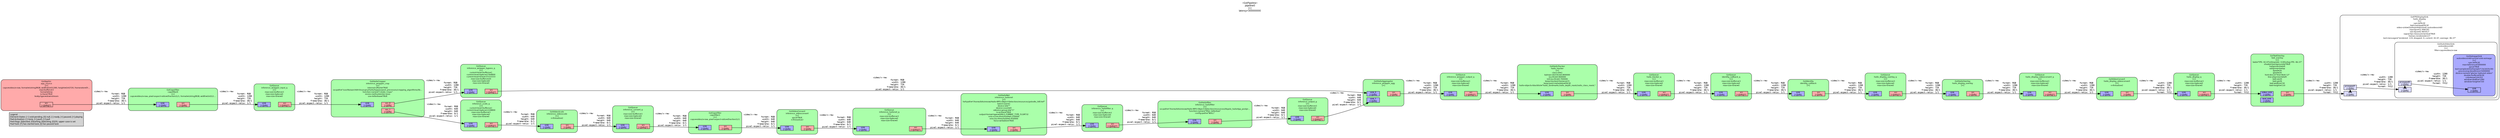 digraph pipeline {
  rankdir=LR;
  fontname="sans";
  fontsize="10";
  labelloc=t;
  nodesep=.1;
  ranksep=.2;
  label="<GstPipeline>\npipeline0\n[>]\nlatency=300000000";
  node [style="filled,rounded", shape=box, fontsize="9", fontname="sans", margin="0.0,0.0"];
  edge [labelfontsize="6", fontsize="9", fontname="monospace"];
  
  legend [
    pos="0,0!",
    margin="0.05,0.05",
    style="filled",
    label="Legend\lElement-States: [~] void-pending, [0] null, [-] ready, [=] paused, [>] playing\lPad-Activation: [-] none, [>] push, [<] pull\lPad-Flags: [b]locked, [f]lushing, [b]locking, [E]OS; upper-case is set\lPad-Task: [T] has started task, [t] has paused task\l",
  ];
  subgraph cluster_capsfilter1_0x3dcc610 {
    fontname="Bitstream Vera Sans";
    fontsize="8";
    style="filled,rounded";
    color=black;
    label="GstCapsFilter\ncapsfilter1\n[>]\ncaps=video/x-raw, pixel-aspect-ratio=(fraction)1/1";
    subgraph cluster_capsfilter1_0x3dcc610_sink {
      label="";
      style="invis";
      capsfilter1_0x3dcc610_sink_0x3db6790 [color=black, fillcolor="#aaaaff", label="sink\n[>][bfb]", height="0.2", style="filled,solid"];
    }

    subgraph cluster_capsfilter1_0x3dcc610_src {
      label="";
      style="invis";
      capsfilter1_0x3dcc610_src_0x3db69e0 [color=black, fillcolor="#ffaaaa", label="src\n[>][bfb]", height="0.2", style="filled,solid"];
    }

    capsfilter1_0x3dcc610_sink_0x3db6790 -> capsfilter1_0x3dcc610_src_0x3db69e0 [style="invis"];
    fillcolor="#aaffaa";
  }

  capsfilter1_0x3dcc610_src_0x3db69e0 -> inference_videoconvert_0x3d5c640_sink_0x3d50a60 [label="video/x-raw\l              format: RGB\l               width: 640\l              height: 640\l           framerate: 0/1\l  pixel-aspect-ratio: 1/1\l"]
  subgraph cluster_capsfilter0_0x3dcc2d0 {
    fontname="Bitstream Vera Sans";
    fontsize="8";
    style="filled,rounded";
    color=black;
    label="GstCapsFilter\ncapsfilter0\n[>]\ncaps=video/x-raw, pixel-aspect-ratio=(fraction)1/1, format=(string)RGB, width=(int)12…";
    subgraph cluster_capsfilter0_0x3dcc2d0_sink {
      label="";
      style="invis";
      capsfilter0_0x3dcc2d0_sink_0x3db62f0 [color=black, fillcolor="#aaaaff", label="sink\n[>][bfb]", height="0.2", style="filled,solid"];
    }

    subgraph cluster_capsfilter0_0x3dcc2d0_src {
      label="";
      style="invis";
      capsfilter0_0x3dcc2d0_src_0x3db6540 [color=black, fillcolor="#ffaaaa", label="src\n[>][bfb]", height="0.2", style="filled,solid"];
    }

    capsfilter0_0x3dcc2d0_sink_0x3db62f0 -> capsfilter0_0x3dcc2d0_src_0x3db6540 [style="invis"];
    fillcolor="#aaffaa";
  }

  capsfilter0_0x3dcc2d0_src_0x3db6540 -> inference_wrapper_input_q_0x3d3a180_sink_0x3d343b0 [label="video/x-raw\l              format: RGB\l               width: 1280\l              height: 720\l           framerate: 30/1\l  pixel-aspect-ratio: 1/1\l"]
  subgraph cluster_hailo_display_0x3dc80a0 {
    fontname="Bitstream Vera Sans";
    fontsize="8";
    style="filled,rounded";
    color=black;
    label="GstFPSDisplaySink\nhailo_display\n[>]\nsync=FALSE\ntext-overlay=FALSE\nvideo-sink=(GstAutoVideoSink) autovideosink0\nmax-fps=51.906181\nmin-fps=42.465417\nsignal-fps-measurements=TRUE\nframes-rendered=127\nlast-message=\"rendered: 119, dropped: 0, current: 42.47, average: 46.37\"";
    subgraph cluster_hailo_display_0x3dc80a0_sink {
      label="";
      style="invis";
      _proxypad1_0x3dc02e0 [color=black, fillcolor="#ddddff", label="proxypad1\n[>][bfb]", height="0.2", style="filled,solid"];
    hailo_display_0x3dc80a0_sink_0x3dbe2c0 -> _proxypad1_0x3dc02e0 [style=dashed, minlen=0]
      hailo_display_0x3dc80a0_sink_0x3dbe2c0 [color=black, fillcolor="#ddddff", label="sink\n[>][bfb]", height="0.2", style="filled,solid"];
    }

    fillcolor="#ffffff";
    subgraph cluster_autovideosink0_0x3dbd030 {
      fontname="Bitstream Vera Sans";
      fontsize="8";
      style="filled,rounded";
      color=black;
      label="GstAutoVideoSink\nautovideosink0\n[>]\nfilter-caps=video/x-raw";
      subgraph cluster_autovideosink0_0x3dbd030_sink {
        label="";
        style="invis";
        _proxypad0_0x3dc0080 [color=black, fillcolor="#ddddff", label="proxypad0\n[>][bfb]", height="0.2", style="filled,solid"];
      autovideosink0_0x3dbd030_sink_0x3dbe050 -> _proxypad0_0x3dc0080 [style=dashed, minlen=0]
        autovideosink0_0x3dbd030_sink_0x3dbe050 [color=black, fillcolor="#ddddff", label="sink\n[>][bfb]", height="0.2", style="filled,solid"];
      }

      fillcolor="#ffffff";
      subgraph cluster_autovideosink0_actual_sink_xvimage_0x6ba83c0 {
        fontname="Bitstream Vera Sans";
        fontsize="8";
        style="filled,rounded";
        color=black;
        label="GstXvImageSink\nautovideosink0-actual-sink-xvimage\n[>]\nsync=FALSE\nmax-lateness=5000000\nqos=TRUE\nlast-sample=((GstSample*) 0x3d1fe30)\nprocessing-deadline=15000000\ndevice-name=\"glamor textured video\"\ndouble-buffer=FALSE\ncolorkey=526352\nwindow-width=1280\nwindow-height=720";
        subgraph cluster_autovideosink0_actual_sink_xvimage_0x6ba83c0_sink {
          label="";
          style="invis";
          autovideosink0_actual_sink_xvimage_0x6ba83c0_sink_0x3db6c30 [color=black, fillcolor="#aaaaff", label="sink\n[>][bfb]", height="0.2", style="filled,solid"];
        }

        fillcolor="#aaaaff";
      }

      _proxypad0_0x3dc0080 -> autovideosink0_actual_sink_xvimage_0x6ba83c0_sink_0x3db6c30 [label="video/x-raw\l               width: 1280\l              height: 720\l           framerate: 30/1\l  pixel-aspect-ratio: 1/1\l              format: YV12\l"]
    }

    _proxypad1_0x3dc02e0 -> autovideosink0_0x3dbd030_sink_0x3dbe050 [label="video/x-raw\l               width: 1280\l              height: 720\l           framerate: 30/1\l  pixel-aspect-ratio: 1/1\l              format: YV12\l"]
  }

  subgraph cluster_text_overlay_0x3db0270 {
    fontname="Bitstream Vera Sans";
    fontsize="8";
    style="filled,rounded";
    color=black;
    label="GstTextOverlay\ntext_overlay\n[>]\ntext=\"FPS: 42.47\\nDroprate: 0.00\\nAvg FPS: 46.37\"\nshaded-background=TRUE\nhalignment=left\nvalignment=top\nxpad=20\nypad=20\nfont-desc=\"Arial Bold 12\"\nline-alignment=left\ntext-x=20\ntext-y=26\ntext-width=234\ntext-height=110";
    subgraph cluster_text_overlay_0x3db0270_sink {
      label="";
      style="invis";
      text_overlay_0x3db0270_video_sink_0x3d91800 [color=black, fillcolor="#aaaaff", label="video_sink\n[>][bfb]", height="0.2", style="filled,solid"];
      text_overlay_0x3db0270_text_sink_0x3d91a50 [color=black, fillcolor="#aaaaff", label="text_sink\n[>][bfb]", height="0.2", style="filled,solid"];
    }

    subgraph cluster_text_overlay_0x3db0270_src {
      label="";
      style="invis";
      text_overlay_0x3db0270_src_0x3d91ca0 [color=black, fillcolor="#ffaaaa", label="src\n[>][bfb]", height="0.2", style="filled,solid"];
    }

    text_overlay_0x3db0270_video_sink_0x3d91800 -> text_overlay_0x3db0270_src_0x3d91ca0 [style="invis"];
    fillcolor="#aaffaa";
  }

  text_overlay_0x3db0270_src_0x3d91ca0 -> hailo_display_0x3dc80a0_sink_0x3dbe2c0 [label="video/x-raw\l               width: 1280\l              height: 720\l           framerate: 30/1\l  pixel-aspect-ratio: 1/1\l              format: YV12\l"]
  subgraph cluster_hailo_display_q_0x3d8c650 {
    fontname="Bitstream Vera Sans";
    fontsize="8";
    style="filled,rounded";
    color=black;
    label="GstQueue\nhailo_display_q\n[>]\nmax-size-buffers=3\nmax-size-bytes=0\nmax-size-time=0";
    subgraph cluster_hailo_display_q_0x3d8c650_sink {
      label="";
      style="invis";
      hailo_display_q_0x3d8c650_sink_0x3d91360 [color=black, fillcolor="#aaaaff", label="sink\n[>][bfb]", height="0.2", style="filled,solid"];
    }

    subgraph cluster_hailo_display_q_0x3d8c650_src {
      label="";
      style="invis";
      hailo_display_q_0x3d8c650_src_0x3d915b0 [color=black, fillcolor="#ffaaaa", label="src\n[>][bfb][T]", height="0.2", style="filled,solid"];
    }

    hailo_display_q_0x3d8c650_sink_0x3d91360 -> hailo_display_q_0x3d8c650_src_0x3d915b0 [style="invis"];
    fillcolor="#aaffaa";
  }

  hailo_display_q_0x3d8c650_src_0x3d915b0 -> text_overlay_0x3db0270_video_sink_0x3d91800 [label="video/x-raw\l               width: 1280\l              height: 720\l           framerate: 30/1\l  pixel-aspect-ratio: 1/1\l              format: YV12\l"]
  subgraph cluster_hailo_display_videoconvert_0x3d5d000 {
    fontname="Bitstream Vera Sans";
    fontsize="8";
    style="filled,rounded";
    color=black;
    label="GstVideoConvert\nhailo_display_videoconvert\n[>]\nn-threads=2";
    subgraph cluster_hailo_display_videoconvert_0x3d5d000_sink {
      label="";
      style="invis";
      hailo_display_videoconvert_0x3d5d000_sink_0x3d90ec0 [color=black, fillcolor="#aaaaff", label="sink\n[>][bfb]", height="0.2", style="filled,solid"];
    }

    subgraph cluster_hailo_display_videoconvert_0x3d5d000_src {
      label="";
      style="invis";
      hailo_display_videoconvert_0x3d5d000_src_0x3d91110 [color=black, fillcolor="#ffaaaa", label="src\n[>][bfb]", height="0.2", style="filled,solid"];
    }

    hailo_display_videoconvert_0x3d5d000_sink_0x3d90ec0 -> hailo_display_videoconvert_0x3d5d000_src_0x3d91110 [style="invis"];
    fillcolor="#aaffaa";
  }

  hailo_display_videoconvert_0x3d5d000_src_0x3d91110 -> hailo_display_q_0x3d8c650_sink_0x3d91360 [label="video/x-raw\l               width: 1280\l              height: 720\l           framerate: 30/1\l  pixel-aspect-ratio: 1/1\l              format: YV12\l"]
  subgraph cluster_hailo_display_videoconvert_q_0x3d8c350 {
    fontname="Bitstream Vera Sans";
    fontsize="8";
    style="filled,rounded";
    color=black;
    label="GstQueue\nhailo_display_videoconvert_q\n[>]\nmax-size-buffers=3\nmax-size-bytes=0\nmax-size-time=0";
    subgraph cluster_hailo_display_videoconvert_q_0x3d8c350_sink {
      label="";
      style="invis";
      hailo_display_videoconvert_q_0x3d8c350_sink_0x3d90a20 [color=black, fillcolor="#aaaaff", label="sink\n[>][bfb]", height="0.2", style="filled,solid"];
    }

    subgraph cluster_hailo_display_videoconvert_q_0x3d8c350_src {
      label="";
      style="invis";
      hailo_display_videoconvert_q_0x3d8c350_src_0x3d90c70 [color=black, fillcolor="#ffaaaa", label="src\n[>][bfb][T]", height="0.2", style="filled,solid"];
    }

    hailo_display_videoconvert_q_0x3d8c350_sink_0x3d90a20 -> hailo_display_videoconvert_q_0x3d8c350_src_0x3d90c70 [style="invis"];
    fillcolor="#aaffaa";
  }

  hailo_display_videoconvert_q_0x3d8c350_src_0x3d90c70 -> hailo_display_videoconvert_0x3d5d000_sink_0x3d90ec0 [label="video/x-raw\l              format: RGB\l               width: 1280\l              height: 720\l           framerate: 30/1\l  pixel-aspect-ratio: 1/1\l"]
  subgraph cluster_hailo_display_overlay_0x3d9e3a0 {
    fontname="Bitstream Vera Sans";
    fontsize="8";
    style="filled,rounded";
    color=black;
    label="GstHailoOverlay\nhailo_display_overlay\n[>]";
    subgraph cluster_hailo_display_overlay_0x3d9e3a0_sink {
      label="";
      style="invis";
      hailo_display_overlay_0x3d9e3a0_sink_0x3d90580 [color=black, fillcolor="#aaaaff", label="sink\n[>][bfb]", height="0.2", style="filled,solid"];
    }

    subgraph cluster_hailo_display_overlay_0x3d9e3a0_src {
      label="";
      style="invis";
      hailo_display_overlay_0x3d9e3a0_src_0x3d907d0 [color=black, fillcolor="#ffaaaa", label="src\n[>][bfb]", height="0.2", style="filled,solid"];
    }

    hailo_display_overlay_0x3d9e3a0_sink_0x3d90580 -> hailo_display_overlay_0x3d9e3a0_src_0x3d907d0 [style="invis"];
    fillcolor="#aaffaa";
  }

  hailo_display_overlay_0x3d9e3a0_src_0x3d907d0 -> hailo_display_videoconvert_q_0x3d8c350_sink_0x3d90a20 [label="video/x-raw\l              format: RGB\l               width: 1280\l              height: 720\l           framerate: 30/1\l  pixel-aspect-ratio: 1/1\l"]
  subgraph cluster_hailo_display_overlay_q_0x3d8c050 {
    fontname="Bitstream Vera Sans";
    fontsize="8";
    style="filled,rounded";
    color=black;
    label="GstQueue\nhailo_display_overlay_q\n[>]\nmax-size-buffers=3\nmax-size-bytes=0\nmax-size-time=0";
    subgraph cluster_hailo_display_overlay_q_0x3d8c050_sink {
      label="";
      style="invis";
      hailo_display_overlay_q_0x3d8c050_sink_0x3d900e0 [color=black, fillcolor="#aaaaff", label="sink\n[>][bfb]", height="0.2", style="filled,solid"];
    }

    subgraph cluster_hailo_display_overlay_q_0x3d8c050_src {
      label="";
      style="invis";
      hailo_display_overlay_q_0x3d8c050_src_0x3d90330 [color=black, fillcolor="#ffaaaa", label="src\n[>][bfb][T]", height="0.2", style="filled,solid"];
    }

    hailo_display_overlay_q_0x3d8c050_sink_0x3d900e0 -> hailo_display_overlay_q_0x3d8c050_src_0x3d90330 [style="invis"];
    fillcolor="#aaffaa";
  }

  hailo_display_overlay_q_0x3d8c050_src_0x3d90330 -> hailo_display_overlay_0x3d9e3a0_sink_0x3d90580 [label="video/x-raw\l              format: RGB\l               width: 1280\l              height: 720\l           framerate: 30/1\l  pixel-aspect-ratio: 1/1\l"]
  subgraph cluster_identity_callback_0x3d98160 {
    fontname="Bitstream Vera Sans";
    fontsize="8";
    style="filled,rounded";
    color=black;
    label="GstIdentity\nidentity_callback\n[>]";
    subgraph cluster_identity_callback_0x3d98160_sink {
      label="";
      style="invis";
      identity_callback_0x3d98160_sink_0x3d83a10 [color=black, fillcolor="#aaaaff", label="sink\n[>][bfb]", height="0.2", style="filled,solid"];
    }

    subgraph cluster_identity_callback_0x3d98160_src {
      label="";
      style="invis";
      identity_callback_0x3d98160_src_0x3d83c60 [color=black, fillcolor="#ffaaaa", label="src\n[>][bfb]", height="0.2", style="filled,solid"];
    }

    identity_callback_0x3d98160_sink_0x3d83a10 -> identity_callback_0x3d98160_src_0x3d83c60 [style="invis"];
    fillcolor="#aaffaa";
  }

  identity_callback_0x3d98160_src_0x3d83c60 -> hailo_display_overlay_q_0x3d8c050_sink_0x3d900e0 [label="video/x-raw\l              format: RGB\l               width: 1280\l              height: 720\l           framerate: 30/1\l  pixel-aspect-ratio: 1/1\l"]
  subgraph cluster_identity_callback_q_0x3d3bc80 {
    fontname="Bitstream Vera Sans";
    fontsize="8";
    style="filled,rounded";
    color=black;
    label="GstQueue\nidentity_callback_q\n[>]\nmax-size-buffers=3\nmax-size-bytes=0\nmax-size-time=0";
    subgraph cluster_identity_callback_q_0x3d3bc80_sink {
      label="";
      style="invis";
      identity_callback_q_0x3d3bc80_sink_0x3d83570 [color=black, fillcolor="#aaaaff", label="sink\n[>][bfb]", height="0.2", style="filled,solid"];
    }

    subgraph cluster_identity_callback_q_0x3d3bc80_src {
      label="";
      style="invis";
      identity_callback_q_0x3d3bc80_src_0x3d837c0 [color=black, fillcolor="#ffaaaa", label="src\n[>][bfb][T]", height="0.2", style="filled,solid"];
    }

    identity_callback_q_0x3d3bc80_sink_0x3d83570 -> identity_callback_q_0x3d3bc80_src_0x3d837c0 [style="invis"];
    fillcolor="#aaffaa";
  }

  identity_callback_q_0x3d3bc80_src_0x3d837c0 -> identity_callback_0x3d98160_sink_0x3d83a10 [label="video/x-raw\l              format: RGB\l               width: 1280\l              height: 720\l           framerate: 30/1\l  pixel-aspect-ratio: 1/1\l"]
  subgraph cluster_hailo_tracker_q_0x3d3b980 {
    fontname="Bitstream Vera Sans";
    fontsize="8";
    style="filled,rounded";
    color=black;
    label="GstQueue\nhailo_tracker_q\n[>]\nmax-size-buffers=3\nmax-size-bytes=0\nmax-size-time=0";
    subgraph cluster_hailo_tracker_q_0x3d3b980_sink {
      label="";
      style="invis";
      hailo_tracker_q_0x3d3b980_sink_0x3d830d0 [color=black, fillcolor="#aaaaff", label="sink\n[>][bfb]", height="0.2", style="filled,solid"];
    }

    subgraph cluster_hailo_tracker_q_0x3d3b980_src {
      label="";
      style="invis";
      hailo_tracker_q_0x3d3b980_src_0x3d83320 [color=black, fillcolor="#ffaaaa", label="src\n[>][bfb][T]", height="0.2", style="filled,solid"];
    }

    hailo_tracker_q_0x3d3b980_sink_0x3d830d0 -> hailo_tracker_q_0x3d3b980_src_0x3d83320 [style="invis"];
    fillcolor="#aaffaa";
  }

  hailo_tracker_q_0x3d3b980_src_0x3d83320 -> identity_callback_q_0x3d3bc80_sink_0x3d83570 [label="video/x-raw\l              format: RGB\l               width: 1280\l              height: 720\l           framerate: 30/1\l  pixel-aspect-ratio: 1/1\l"]
  subgraph cluster_hailo_tracker_0x3d5cab0 {
    fontname="Bitstream Vera Sans";
    fontsize="8";
    style="filled,rounded";
    color=black;
    label="GstHailoTracker\nhailo_tracker\n[>]\nclass-id=1\nkalman-dist-thr=0.800000\niou-thr=0.900000\ninit-iou-thr=0.700000\nkeep-tracked-frames=15\nkeep-past-metadata=FALSE\nhailo-objects-blacklist=\"hailo_landmarks,hailo_depth_mask,hailo_class_mask,\"";
    subgraph cluster_hailo_tracker_0x3d5cab0_sink {
      label="";
      style="invis";
      hailo_tracker_0x3d5cab0_sink_0x3d82c30 [color=black, fillcolor="#aaaaff", label="sink\n[>][bfb]", height="0.2", style="filled,solid"];
    }

    subgraph cluster_hailo_tracker_0x3d5cab0_src {
      label="";
      style="invis";
      hailo_tracker_0x3d5cab0_src_0x3d82e80 [color=black, fillcolor="#ffaaaa", label="src\n[>][bfb]", height="0.2", style="filled,solid"];
    }

    hailo_tracker_0x3d5cab0_sink_0x3d82c30 -> hailo_tracker_0x3d5cab0_src_0x3d82e80 [style="invis"];
    fillcolor="#aaffaa";
  }

  hailo_tracker_0x3d5cab0_src_0x3d82e80 -> hailo_tracker_q_0x3d3b980_sink_0x3d830d0 [label="video/x-raw\l              format: RGB\l               width: 1280\l              height: 720\l           framerate: 30/1\l  pixel-aspect-ratio: 1/1\l"]
  subgraph cluster_inference_wrapper_output_q_0x3d3b680 {
    fontname="Bitstream Vera Sans";
    fontsize="8";
    style="filled,rounded";
    color=black;
    label="GstQueue\ninference_wrapper_output_q\n[>]\nmax-size-buffers=3\nmax-size-bytes=0\nmax-size-time=0";
    subgraph cluster_inference_wrapper_output_q_0x3d3b680_sink {
      label="";
      style="invis";
      inference_wrapper_output_q_0x3d3b680_sink_0x3d82790 [color=black, fillcolor="#aaaaff", label="sink\n[>][bfb]", height="0.2", style="filled,solid"];
    }

    subgraph cluster_inference_wrapper_output_q_0x3d3b680_src {
      label="";
      style="invis";
      inference_wrapper_output_q_0x3d3b680_src_0x3d829e0 [color=black, fillcolor="#ffaaaa", label="src\n[>][bfb][T]", height="0.2", style="filled,solid"];
    }

    inference_wrapper_output_q_0x3d3b680_sink_0x3d82790 -> inference_wrapper_output_q_0x3d3b680_src_0x3d829e0 [style="invis"];
    fillcolor="#aaffaa";
  }

  inference_wrapper_output_q_0x3d3b680_src_0x3d829e0 -> hailo_tracker_0x3d5cab0_sink_0x3d82c30 [label="video/x-raw\l              format: RGB\l               width: 1280\l              height: 720\l           framerate: 30/1\l  pixel-aspect-ratio: 1/1\l"]
  subgraph cluster_inference_output_q_0x3d3b380 {
    fontname="Bitstream Vera Sans";
    fontsize="8";
    style="filled,rounded";
    color=black;
    label="GstQueue\ninference_output_q\n[>]\nmax-size-buffers=3\nmax-size-bytes=0\nmax-size-time=0";
    subgraph cluster_inference_output_q_0x3d3b380_sink {
      label="";
      style="invis";
      inference_output_q_0x3d3b380_sink_0x3d822f0 [color=black, fillcolor="#aaaaff", label="sink\n[>][bfb]", height="0.2", style="filled,solid"];
    }

    subgraph cluster_inference_output_q_0x3d3b380_src {
      label="";
      style="invis";
      inference_output_q_0x3d3b380_src_0x3d82540 [color=black, fillcolor="#ffaaaa", label="src\n[>][bfb][T]", height="0.2", style="filled,solid"];
    }

    inference_output_q_0x3d3b380_sink_0x3d822f0 -> inference_output_q_0x3d3b380_src_0x3d82540 [style="invis"];
    fillcolor="#aaffaa";
  }

  inference_output_q_0x3d3b380_src_0x3d82540 -> inference_wrapper_agg_0x3d4d0a0_sink_1_0x3d35190 [label="video/x-raw\l              format: RGB\l               width: 640\l              height: 640\l           framerate: 0/1\l  pixel-aspect-ratio: 1/1\l"]
  subgraph cluster_inference_hailofilter_0x3d80120 {
    fontname="Bitstream Vera Sans";
    fontsize="8";
    style="filled,rounded";
    color=black;
    label="GstHailofilter\ninference_hailofilter\n[>]\nso-path=\"/home/bitsimnow/Hailo-RPi5-Object-Detection/resources/libyolo_hailortpp_postpr…\nfunction-name=\"filter_letterbox\"\nconfig-path=\"NULL\"";
    subgraph cluster_inference_hailofilter_0x3d80120_sink {
      label="";
      style="invis";
      inference_hailofilter_0x3d80120_sink_0x3d51ce0 [color=black, fillcolor="#aaaaff", label="sink\n[>][bfb]", height="0.2", style="filled,solid"];
    }

    subgraph cluster_inference_hailofilter_0x3d80120_src {
      label="";
      style="invis";
      inference_hailofilter_0x3d80120_src_0x3d820a0 [color=black, fillcolor="#ffaaaa", label="src\n[>][bfb]", height="0.2", style="filled,solid"];
    }

    inference_hailofilter_0x3d80120_sink_0x3d51ce0 -> inference_hailofilter_0x3d80120_src_0x3d820a0 [style="invis"];
    fillcolor="#aaffaa";
  }

  inference_hailofilter_0x3d80120_src_0x3d820a0 -> inference_output_q_0x3d3b380_sink_0x3d822f0 [label="video/x-raw\l              format: RGB\l               width: 640\l              height: 640\l           framerate: 0/1\l  pixel-aspect-ratio: 1/1\l"]
  subgraph cluster_inference_hailofilter_q_0x3d3b080 {
    fontname="Bitstream Vera Sans";
    fontsize="8";
    style="filled,rounded";
    color=black;
    label="GstQueue\ninference_hailofilter_q\n[>]\nmax-size-buffers=3\nmax-size-bytes=0\nmax-size-time=0";
    subgraph cluster_inference_hailofilter_q_0x3d3b080_sink {
      label="";
      style="invis";
      inference_hailofilter_q_0x3d3b080_sink_0x3d51840 [color=black, fillcolor="#aaaaff", label="sink\n[>][bfb]", height="0.2", style="filled,solid"];
    }

    subgraph cluster_inference_hailofilter_q_0x3d3b080_src {
      label="";
      style="invis";
      inference_hailofilter_q_0x3d3b080_src_0x3d51a90 [color=black, fillcolor="#ffaaaa", label="src\n[>][bfb][T]", height="0.2", style="filled,solid"];
    }

    inference_hailofilter_q_0x3d3b080_sink_0x3d51840 -> inference_hailofilter_q_0x3d3b080_src_0x3d51a90 [style="invis"];
    fillcolor="#aaffaa";
  }

  inference_hailofilter_q_0x3d3b080_src_0x3d51a90 -> inference_hailofilter_0x3d80120_sink_0x3d51ce0 [label="video/x-raw\l              format: RGB\l               width: 640\l              height: 640\l           framerate: 0/1\l  pixel-aspect-ratio: 1/1\l"]
  subgraph cluster_inference_hailonet_0x3d78000 {
    fontname="Bitstream Vera Sans";
    fontsize="8";
    style="filled,rounded";
    color=black;
    label="GstHailoNet\ninference_hailonet\n[>]\nhef-path=\"/home/bitsimnow/Hailo-RPi5-Object-Detection/resources/yolov8s_h8l.hef\"\nbatch-size=1\ndevice-id=\"\"\ndevice-count=0\nvdevice-group-id=\"1\"\nis-active=TRUE\noutput-format-type=HAILO_FORMAT_TYPE_FLOAT32\nnms-score-threshold=0.250000\nnms-iou-threshold=0.450000\nforce-writable=TRUE";
    subgraph cluster_inference_hailonet_0x3d78000_sink {
      label="";
      style="invis";
      inference_hailonet_0x3d78000_sink_0x3d513a0 [color=black, fillcolor="#aaaaff", label="sink\n[>][bfb]", height="0.2", style="filled,solid"];
    }

    subgraph cluster_inference_hailonet_0x3d78000_src {
      label="";
      style="invis";
      inference_hailonet_0x3d78000_src_0x3d515f0 [color=black, fillcolor="#ffaaaa", label="src\n[>][bfb]", height="0.2", style="filled,solid"];
    }

    inference_hailonet_0x3d78000_sink_0x3d513a0 -> inference_hailonet_0x3d78000_src_0x3d515f0 [style="invis"];
    fillcolor="#aaffaa";
  }

  inference_hailonet_0x3d78000_src_0x3d515f0 -> inference_hailofilter_q_0x3d3b080_sink_0x3d51840 [label="video/x-raw\l              format: RGB\l               width: 640\l              height: 640\l           framerate: 0/1\l  pixel-aspect-ratio: 1/1\l"]
  subgraph cluster_inference_hailonet_q_0x3d3ad80 {
    fontname="Bitstream Vera Sans";
    fontsize="8";
    style="filled,rounded";
    color=black;
    label="GstQueue\ninference_hailonet_q\n[>]\nmax-size-buffers=3\nmax-size-bytes=0\nmax-size-time=0";
    subgraph cluster_inference_hailonet_q_0x3d3ad80_sink {
      label="";
      style="invis";
      inference_hailonet_q_0x3d3ad80_sink_0x3d50f00 [color=black, fillcolor="#aaaaff", label="sink\n[>][bfb]", height="0.2", style="filled,solid"];
    }

    subgraph cluster_inference_hailonet_q_0x3d3ad80_src {
      label="";
      style="invis";
      inference_hailonet_q_0x3d3ad80_src_0x3d51150 [color=black, fillcolor="#ffaaaa", label="src\n[>][bfb][T]", height="0.2", style="filled,solid"];
    }

    inference_hailonet_q_0x3d3ad80_sink_0x3d50f00 -> inference_hailonet_q_0x3d3ad80_src_0x3d51150 [style="invis"];
    fillcolor="#aaffaa";
  }

  inference_hailonet_q_0x3d3ad80_src_0x3d51150 -> inference_hailonet_0x3d78000_sink_0x3d513a0 [label="video/x-raw\l              format: RGB\l               width: 640\l              height: 640\l           framerate: 0/1\l  pixel-aspect-ratio: 1/1\l"]
  subgraph cluster_inference_videoconvert_0x3d5c640 {
    fontname="Bitstream Vera Sans";
    fontsize="8";
    style="filled,rounded";
    color=black;
    label="GstVideoConvert\ninference_videoconvert\n[>]\nqos=TRUE\nn-threads=2";
    subgraph cluster_inference_videoconvert_0x3d5c640_sink {
      label="";
      style="invis";
      inference_videoconvert_0x3d5c640_sink_0x3d50a60 [color=black, fillcolor="#aaaaff", label="sink\n[>][bfb]", height="0.2", style="filled,solid"];
    }

    subgraph cluster_inference_videoconvert_0x3d5c640_src {
      label="";
      style="invis";
      inference_videoconvert_0x3d5c640_src_0x3d50cb0 [color=black, fillcolor="#ffaaaa", label="src\n[>][bfb]", height="0.2", style="filled,solid"];
    }

    inference_videoconvert_0x3d5c640_sink_0x3d50a60 -> inference_videoconvert_0x3d5c640_src_0x3d50cb0 [style="invis"];
    fillcolor="#aaffaa";
  }

  inference_videoconvert_0x3d5c640_src_0x3d50cb0 -> inference_hailonet_q_0x3d3ad80_sink_0x3d50f00 [label="video/x-raw\l              format: RGB\l               width: 640\l              height: 640\l           framerate: 0/1\l  pixel-aspect-ratio: 1/1\l"]
  subgraph cluster_inference_convert_q_0x3d3aa80 {
    fontname="Bitstream Vera Sans";
    fontsize="8";
    style="filled,rounded";
    color=black;
    label="GstQueue\ninference_convert_q\n[>]\nmax-size-buffers=3\nmax-size-bytes=0\nmax-size-time=0";
    subgraph cluster_inference_convert_q_0x3d3aa80_sink {
      label="";
      style="invis";
      inference_convert_q_0x3d3aa80_sink_0x3d505c0 [color=black, fillcolor="#aaaaff", label="sink\n[>][bfb]", height="0.2", style="filled,solid"];
    }

    subgraph cluster_inference_convert_q_0x3d3aa80_src {
      label="";
      style="invis";
      inference_convert_q_0x3d3aa80_src_0x3d50810 [color=black, fillcolor="#ffaaaa", label="src\n[>][bfb][T]", height="0.2", style="filled,solid"];
    }

    inference_convert_q_0x3d3aa80_sink_0x3d505c0 -> inference_convert_q_0x3d3aa80_src_0x3d50810 [style="invis"];
    fillcolor="#aaffaa";
  }

  inference_convert_q_0x3d3aa80_src_0x3d50810 -> capsfilter1_0x3dcc610_sink_0x3db6790 [label="video/x-raw\l              format: RGB\l               width: 640\l              height: 640\l           framerate: 0/1\l  pixel-aspect-ratio: 1/1\l"]
  subgraph cluster_inference_videoscale_0x3d5c160 {
    fontname="Bitstream Vera Sans";
    fontsize="8";
    style="filled,rounded";
    color=black;
    label="GstVideoScale\ninference_videoscale\n[>]\nn-threads=2";
    subgraph cluster_inference_videoscale_0x3d5c160_sink {
      label="";
      style="invis";
      inference_videoscale_0x3d5c160_sink_0x3d50120 [color=black, fillcolor="#aaaaff", label="sink\n[>][bfb]", height="0.2", style="filled,solid"];
    }

    subgraph cluster_inference_videoscale_0x3d5c160_src {
      label="";
      style="invis";
      inference_videoscale_0x3d5c160_src_0x3d50370 [color=black, fillcolor="#ffaaaa", label="src\n[>][bfb]", height="0.2", style="filled,solid"];
    }

    inference_videoscale_0x3d5c160_sink_0x3d50120 -> inference_videoscale_0x3d5c160_src_0x3d50370 [style="invis"];
    fillcolor="#aaffaa";
  }

  inference_videoscale_0x3d5c160_src_0x3d50370 -> inference_convert_q_0x3d3aa80_sink_0x3d505c0 [label="video/x-raw\l              format: RGB\l               width: 640\l              height: 640\l           framerate: 0/1\l  pixel-aspect-ratio: 1/1\l"]
  subgraph cluster_inference_scale_q_0x3d3a780 {
    fontname="Bitstream Vera Sans";
    fontsize="8";
    style="filled,rounded";
    color=black;
    label="GstQueue\ninference_scale_q\n[>]\ncurrent-level-buffers=1\ncurrent-level-bytes=1228800\nmax-size-buffers=3\nmax-size-bytes=0\nmax-size-time=0";
    subgraph cluster_inference_scale_q_0x3d3a780_sink {
      label="";
      style="invis";
      inference_scale_q_0x3d3a780_sink_0x3d35ad0 [color=black, fillcolor="#aaaaff", label="sink\n[>][bfb]", height="0.2", style="filled,solid"];
    }

    subgraph cluster_inference_scale_q_0x3d3a780_src {
      label="";
      style="invis";
      inference_scale_q_0x3d3a780_src_0x3d35d20 [color=black, fillcolor="#ffaaaa", label="src\n[>][bfb][T]", height="0.2", style="filled,solid"];
    }

    inference_scale_q_0x3d3a780_sink_0x3d35ad0 -> inference_scale_q_0x3d3a780_src_0x3d35d20 [style="invis"];
    fillcolor="#aaffaa";
  }

  inference_scale_q_0x3d3a780_src_0x3d35d20 -> inference_videoscale_0x3d5c160_sink_0x3d50120 [label="video/x-raw\l              format: RGB\l               width: 640\l              height: 640\l           framerate: 0/1\l  pixel-aspect-ratio: 1/1\l"]
  subgraph cluster_inference_wrapper_bypass_q_0x3d3a480 {
    fontname="Bitstream Vera Sans";
    fontsize="8";
    style="filled,rounded";
    color=black;
    label="GstQueue\ninference_wrapper_bypass_q\n[>]\ncurrent-level-buffers=1\ncurrent-level-bytes=2764800\ncurrent-level-time=33333333\nmax-size-buffers=20\nmax-size-bytes=0\nmax-size-time=0";
    subgraph cluster_inference_wrapper_bypass_q_0x3d3a480_sink {
      label="";
      style="invis";
      inference_wrapper_bypass_q_0x3d3a480_sink_0x3d35630 [color=black, fillcolor="#aaaaff", label="sink\n[>][bfb]", height="0.2", style="filled,solid"];
    }

    subgraph cluster_inference_wrapper_bypass_q_0x3d3a480_src {
      label="";
      style="invis";
      inference_wrapper_bypass_q_0x3d3a480_src_0x3d35880 [color=black, fillcolor="#ffaaaa", label="src\n[>][bfb][T]", height="0.2", style="filled,solid"];
    }

    inference_wrapper_bypass_q_0x3d3a480_sink_0x3d35630 -> inference_wrapper_bypass_q_0x3d3a480_src_0x3d35880 [style="invis"];
    fillcolor="#aaffaa";
  }

  inference_wrapper_bypass_q_0x3d3a480_src_0x3d35880 -> inference_wrapper_agg_0x3d4d0a0_sink_0_0x3d34f40 [label="video/x-raw\l              format: RGB\l               width: 1280\l              height: 720\l           framerate: 30/1\l  pixel-aspect-ratio: 1/1\l"]
  subgraph cluster_inference_wrapper_agg_0x3d4d0a0 {
    fontname="Bitstream Vera Sans";
    fontsize="8";
    style="filled,rounded";
    color=black;
    label="GstHailoAggregator\ninference_wrapper_agg\n[>]";
    subgraph cluster_inference_wrapper_agg_0x3d4d0a0_sink {
      label="";
      style="invis";
      inference_wrapper_agg_0x3d4d0a0_sink_0_0x3d34f40 [color=black, fillcolor="#aaaaff", label="sink_0\n[>][bfb]", height="0.2", style="filled,solid"];
      inference_wrapper_agg_0x3d4d0a0_sink_1_0x3d35190 [color=black, fillcolor="#aaaaff", label="sink_1\n[>][bfb]", height="0.2", style="filled,solid"];
    }

    subgraph cluster_inference_wrapper_agg_0x3d4d0a0_src {
      label="";
      style="invis";
      inference_wrapper_agg_0x3d4d0a0_src_0x3d353e0 [color=black, fillcolor="#ffaaaa", label="src\n[>][bfb]", height="0.2", style="filled,solid"];
    }

    inference_wrapper_agg_0x3d4d0a0_sink_0_0x3d34f40 -> inference_wrapper_agg_0x3d4d0a0_src_0x3d353e0 [style="invis"];
    fillcolor="#aaffaa";
  }

  inference_wrapper_agg_0x3d4d0a0_src_0x3d353e0 -> inference_wrapper_output_q_0x3d3b680_sink_0x3d82790 [label="video/x-raw\l              format: RGB\l               width: 1280\l              height: 720\l           framerate: 30/1\l  pixel-aspect-ratio: 1/1\l"]
  subgraph cluster_inference_wrapper_crop_0x3d4a020 {
    fontname="Bitstream Vera Sans";
    fontsize="8";
    style="filled,rounded";
    color=black;
    label="GstHailoCropper\ninference_wrapper_crop\n[>]\ninternal-offset=TRUE\nso-path=\"/usr/lib/aarch64-linux-gnu/hailo/tappas/post_processes/cropping_algorithms/lib…\nfunction-name=\"create_crops\"\nresize-method=inter-area\nuse-letterbox=TRUE";
    subgraph cluster_inference_wrapper_crop_0x3d4a020_sink {
      label="";
      style="invis";
      inference_wrapper_crop_0x3d4a020_sink_0x3d34850 [color=black, fillcolor="#aaaaff", label="sink\n[>][bfb]", height="0.2", style="filled,solid"];
    }

    subgraph cluster_inference_wrapper_crop_0x3d4a020_src {
      label="";
      style="invis";
      inference_wrapper_crop_0x3d4a020_src_0_0x3d34aa0 [color=black, fillcolor="#ffaaaa", label="src_0\n[>][bfb]", height="0.2", style="filled,solid"];
      inference_wrapper_crop_0x3d4a020_src_1_0x3d34cf0 [color=black, fillcolor="#ffaaaa", label="src_1\n[>][bfb]", height="0.2", style="filled,solid"];
    }

    inference_wrapper_crop_0x3d4a020_sink_0x3d34850 -> inference_wrapper_crop_0x3d4a020_src_0_0x3d34aa0 [style="invis"];
    fillcolor="#aaffaa";
  }

  inference_wrapper_crop_0x3d4a020_src_0_0x3d34aa0 -> inference_wrapper_bypass_q_0x3d3a480_sink_0x3d35630 [label="video/x-raw\l              format: RGB\l               width: 1280\l              height: 720\l           framerate: 30/1\l  pixel-aspect-ratio: 1/1\l"]
  inference_wrapper_crop_0x3d4a020_src_1_0x3d34cf0 -> inference_scale_q_0x3d3a780_sink_0x3d35ad0 [label="video/x-raw\l              format: RGB\l               width: 640\l              height: 640\l           framerate: 0/1\l  pixel-aspect-ratio: 1/1\l"]
  subgraph cluster_inference_wrapper_input_q_0x3d3a180 {
    fontname="Bitstream Vera Sans";
    fontsize="8";
    style="filled,rounded";
    color=black;
    label="GstQueue\ninference_wrapper_input_q\n[>]\nmax-size-buffers=3\nmax-size-bytes=0\nmax-size-time=0";
    subgraph cluster_inference_wrapper_input_q_0x3d3a180_sink {
      label="";
      style="invis";
      inference_wrapper_input_q_0x3d3a180_sink_0x3d343b0 [color=black, fillcolor="#aaaaff", label="sink\n[>][bfb]", height="0.2", style="filled,solid"];
    }

    subgraph cluster_inference_wrapper_input_q_0x3d3a180_src {
      label="";
      style="invis";
      inference_wrapper_input_q_0x3d3a180_src_0x3d34600 [color=black, fillcolor="#ffaaaa", label="src\n[>][bfb][T]", height="0.2", style="filled,solid"];
    }

    inference_wrapper_input_q_0x3d3a180_sink_0x3d343b0 -> inference_wrapper_input_q_0x3d3a180_src_0x3d34600 [style="invis"];
    fillcolor="#aaffaa";
  }

  inference_wrapper_input_q_0x3d3a180_src_0x3d34600 -> inference_wrapper_crop_0x3d4a020_sink_0x3d34850 [label="video/x-raw\l              format: RGB\l               width: 1280\l              height: 720\l           framerate: 30/1\l  pixel-aspect-ratio: 1/1\l"]
  subgraph cluster_app_source_0x3d30520 {
    fontname="Bitstream Vera Sans";
    fontsize="8";
    style="filled,rounded";
    color=black;
    label="GstAppSrc\napp_source\n[>]\ncaps=video/x-raw, format=(string)RGB, width=(int)1280, height=(int)720, framerate=(fr…\nmax-buffers=3\nformat=time\nis-live=TRUE\nleaky-type=downstream";
    subgraph cluster_app_source_0x3d30520_src {
      label="";
      style="invis";
      app_source_0x3d30520_src_0x3d34160 [color=black, fillcolor="#ffaaaa", label="src\n[>][bfb][T]", height="0.2", style="filled,solid"];
    }

    fillcolor="#ffaaaa";
  }

  app_source_0x3d30520_src_0x3d34160 -> capsfilter0_0x3dcc2d0_sink_0x3db62f0 [label="video/x-raw\l              format: RGB\l               width: 1280\l              height: 720\l           framerate: 30/1\l  pixel-aspect-ratio: 1/1\l"]
}
